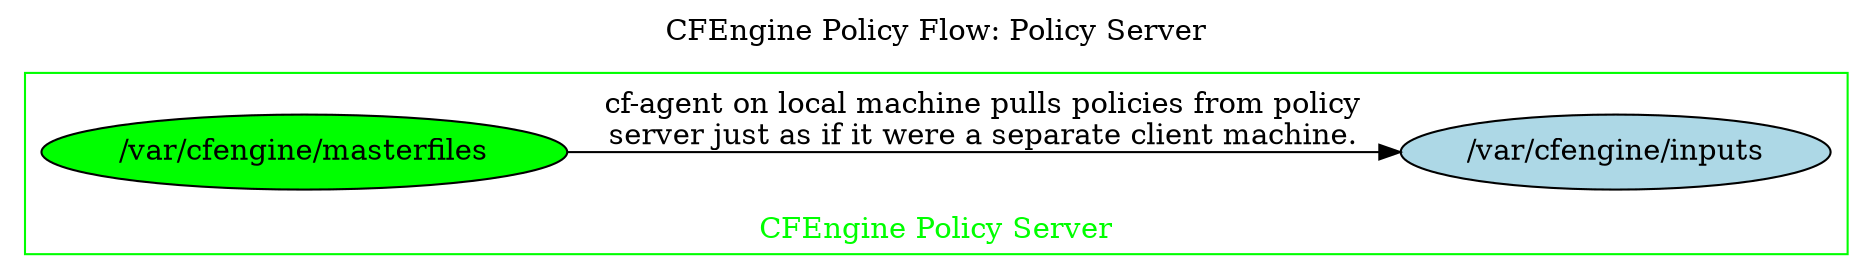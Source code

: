 digraph backup_process {
	graph [bb="0,0,714,126",
		label="CFEngine Policy Flow: Policy Server",
		labelloc=t,
		lheight=0.21,
		lp="357,114.5",
		lwidth=2.86,
		rankdir=LR
	];
	node [label="\N"];
	subgraph cluster_0 {
		graph [bb="8,8,706,95",
			color=green,
			fontcolor=green,
			label="CFEngine Policy Server",
			labelloc=b,
			lheight=0.21,
			lp="357,19.5",
			lwidth=1.85,
			rank=same
		];
		node [style=filled];
		policy_masterfiles		 [fillcolor=green,
			height=0.5,
			label="/var/cfengine/masterfiles",
			pos="115,57",
			style=filled,
			width=2.7442];
		policy_inputs		 [fillcolor=lightblue,
			height=0.5,
			label="/var/cfengine/inputs",
			pos="617,57",
			style=filled,
			width=2.2567];
		policy_masterfiles -> policy_inputs		 [label="cf-agent on local machine pulls policies from policy\rserver just as if it were a separate client machine.",
			lp="375,72",
			pos="e,535.66,57 213.89,57 304.27,57 437.45,57 525.42,57"];
	}
}
